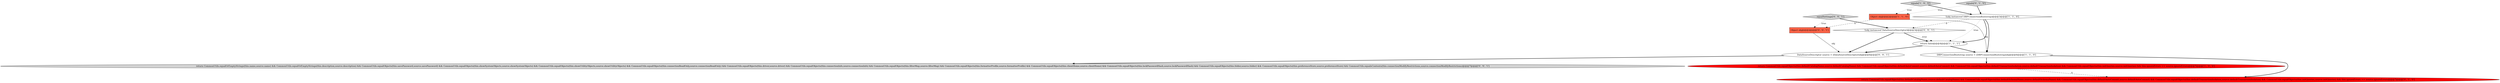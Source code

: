 digraph {
5 [style = filled, label = "return false@@@4@@@['1', '1', '1']", fillcolor = white, shape = ellipse image = "AAA0AAABBB1BBB"];
7 [style = filled, label = "return CommonUtils.equalObjects(this.defaultCatalogName,source.defaultCatalogName) && CommonUtils.equalObjects(this.defaultSchemaName,source.defaultSchemaName) && CommonUtils.equalObjects(this.defaultAutoCommit,source.defaultAutoCommit) && CommonUtils.equalObjects(this.defaultTransactionIsolation,source.defaultTransactionIsolation) && CommonUtils.equalObjects(this.initQueries,source.initQueries) && this.ignoreErrors == source.ignoreErrors@@@7@@@['0', '1', '0']", fillcolor = red, shape = ellipse image = "AAA1AAABBB2BBB"];
0 [style = filled, label = "!(obj instanceof DBPConnectionBootstrap)@@@3@@@['1', '1', '0']", fillcolor = white, shape = diamond image = "AAA0AAABBB1BBB"];
11 [style = filled, label = "DataSourceDescriptor source = (DataSourceDescriptor)obj@@@6@@@['0', '0', '1']", fillcolor = white, shape = ellipse image = "AAA0AAABBB3BBB"];
1 [style = filled, label = "equals['1', '0', '0']", fillcolor = lightgray, shape = diamond image = "AAA0AAABBB1BBB"];
6 [style = filled, label = "equals['0', '1', '0']", fillcolor = lightgray, shape = diamond image = "AAA0AAABBB2BBB"];
3 [style = filled, label = "DBPConnectionBootstrap source = (DBPConnectionBootstrap)obj@@@6@@@['1', '1', '0']", fillcolor = white, shape = ellipse image = "AAA0AAABBB1BBB"];
9 [style = filled, label = "return CommonUtils.equalOrEmptyStrings(this.name,source.name) && CommonUtils.equalOrEmptyStrings(this.description,source.description) && CommonUtils.equalObjects(this.savePassword,source.savePassword) && CommonUtils.equalObjects(this.showSystemObjects,source.showSystemObjects) && CommonUtils.equalObjects(this.showUtilityObjects,source.showUtilityObjects) && CommonUtils.equalObjects(this.connectionReadOnly,source.connectionReadOnly) && CommonUtils.equalObjects(this.driver,source.driver) && CommonUtils.equalObjects(this.connectionInfo,source.connectionInfo) && CommonUtils.equalObjects(this.filterMap,source.filterMap) && CommonUtils.equalObjects(this.formatterProfile,source.formatterProfile) && CommonUtils.equalObjects(this.clientHome,source.clientHome) && CommonUtils.equalObjects(this.lockPasswordHash,source.lockPasswordHash) && CommonUtils.equalObjects(this.folder,source.folder) && CommonUtils.equalObjects(this.preferenceStore,source.preferenceStore) && CommonUtils.equalsContents(this.connectionModifyRestrictions,source.connectionModifyRestrictions)@@@7@@@['0', '0', '1']", fillcolor = lightgray, shape = ellipse image = "AAA0AAABBB3BBB"];
12 [style = filled, label = "equalSettings['0', '0', '1']", fillcolor = lightgray, shape = diamond image = "AAA0AAABBB3BBB"];
2 [style = filled, label = "Object obj@@@2@@@['1', '1', '0']", fillcolor = tomato, shape = box image = "AAA0AAABBB1BBB"];
8 [style = filled, label = "Object obj@@@2@@@['0', '0', '1']", fillcolor = tomato, shape = box image = "AAA0AAABBB3BBB"];
4 [style = filled, label = "return CommonUtils.equalObjects(this.defaultCatalogName,source.defaultCatalogName) && CommonUtils.equalObjects(this.defaultAutoCommit,source.defaultAutoCommit) && CommonUtils.equalObjects(this.defaultTransactionIsolation,source.defaultTransactionIsolation) && CommonUtils.equalObjects(this.initQueries,source.initQueries) && this.ignoreErrors == source.ignoreErrors@@@7@@@['1', '0', '0']", fillcolor = red, shape = ellipse image = "AAA1AAABBB1BBB"];
10 [style = filled, label = "!(obj instanceof DataSourceDescriptor)@@@3@@@['0', '0', '1']", fillcolor = white, shape = diamond image = "AAA0AAABBB3BBB"];
0->3 [style = bold, label=""];
5->3 [style = bold, label=""];
0->5 [style = dotted, label="true"];
12->8 [style = dotted, label="true"];
6->0 [style = bold, label=""];
1->0 [style = bold, label=""];
11->9 [style = bold, label=""];
10->5 [style = dotted, label="true"];
2->8 [style = dashed, label="0"];
3->4 [style = bold, label=""];
0->10 [style = dashed, label="0"];
12->10 [style = bold, label=""];
6->2 [style = dotted, label="true"];
10->5 [style = bold, label=""];
3->7 [style = bold, label=""];
4->7 [style = dashed, label="0"];
2->3 [style = solid, label="obj"];
5->11 [style = bold, label=""];
1->2 [style = dotted, label="true"];
8->11 [style = solid, label="obj"];
0->5 [style = bold, label=""];
10->11 [style = bold, label=""];
}
